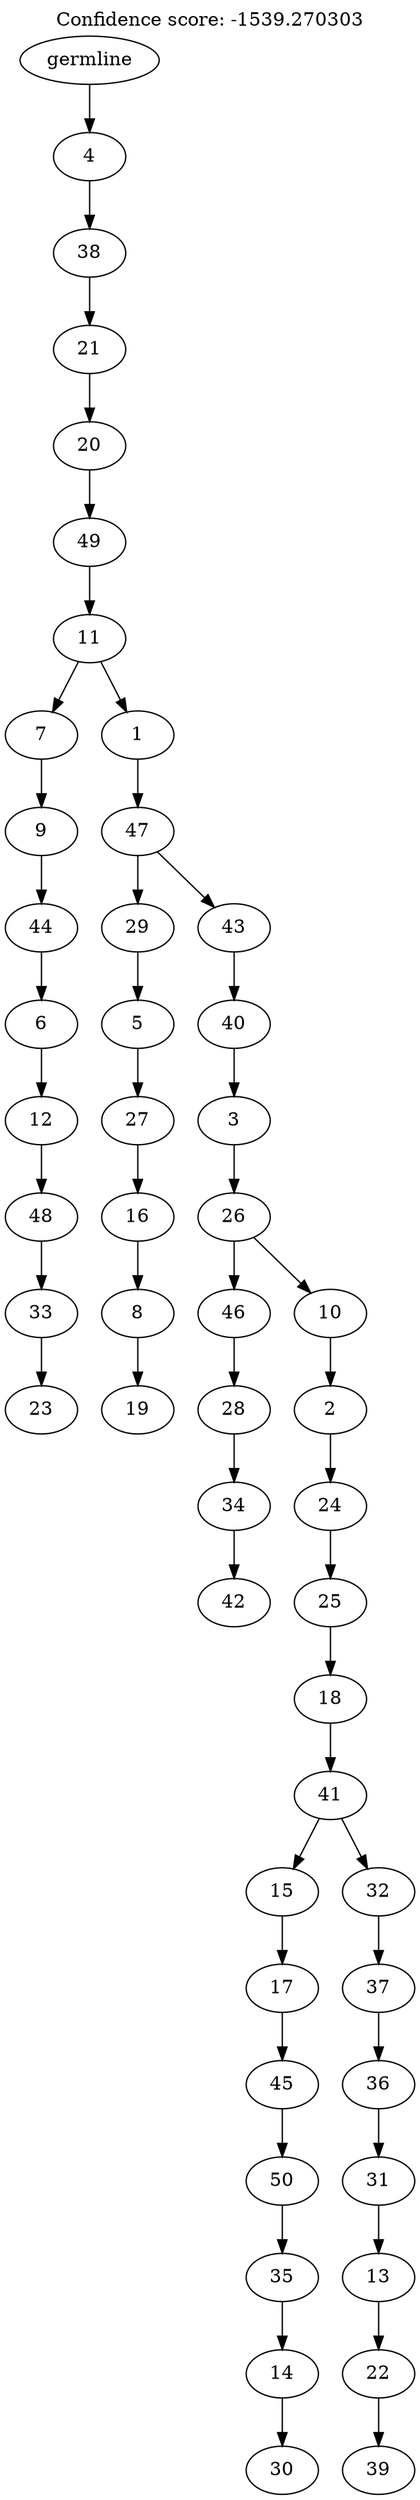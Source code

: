 digraph g {
	"49" -> "50";
	"50" [label="23"];
	"48" -> "49";
	"49" [label="33"];
	"47" -> "48";
	"48" [label="48"];
	"46" -> "47";
	"47" [label="12"];
	"45" -> "46";
	"46" [label="6"];
	"44" -> "45";
	"45" [label="44"];
	"43" -> "44";
	"44" [label="9"];
	"41" -> "42";
	"42" [label="19"];
	"40" -> "41";
	"41" [label="8"];
	"39" -> "40";
	"40" [label="16"];
	"38" -> "39";
	"39" [label="27"];
	"37" -> "38";
	"38" [label="5"];
	"35" -> "36";
	"36" [label="42"];
	"34" -> "35";
	"35" [label="34"];
	"33" -> "34";
	"34" [label="28"];
	"31" -> "32";
	"32" [label="30"];
	"30" -> "31";
	"31" [label="14"];
	"29" -> "30";
	"30" [label="35"];
	"28" -> "29";
	"29" [label="50"];
	"27" -> "28";
	"28" [label="45"];
	"26" -> "27";
	"27" [label="17"];
	"24" -> "25";
	"25" [label="39"];
	"23" -> "24";
	"24" [label="22"];
	"22" -> "23";
	"23" [label="13"];
	"21" -> "22";
	"22" [label="31"];
	"20" -> "21";
	"21" [label="36"];
	"19" -> "20";
	"20" [label="37"];
	"18" -> "19";
	"19" [label="32"];
	"18" -> "26";
	"26" [label="15"];
	"17" -> "18";
	"18" [label="41"];
	"16" -> "17";
	"17" [label="18"];
	"15" -> "16";
	"16" [label="25"];
	"14" -> "15";
	"15" [label="24"];
	"13" -> "14";
	"14" [label="2"];
	"12" -> "13";
	"13" [label="10"];
	"12" -> "33";
	"33" [label="46"];
	"11" -> "12";
	"12" [label="26"];
	"10" -> "11";
	"11" [label="3"];
	"9" -> "10";
	"10" [label="40"];
	"8" -> "9";
	"9" [label="43"];
	"8" -> "37";
	"37" [label="29"];
	"7" -> "8";
	"8" [label="47"];
	"6" -> "7";
	"7" [label="1"];
	"6" -> "43";
	"43" [label="7"];
	"5" -> "6";
	"6" [label="11"];
	"4" -> "5";
	"5" [label="49"];
	"3" -> "4";
	"4" [label="20"];
	"2" -> "3";
	"3" [label="21"];
	"1" -> "2";
	"2" [label="38"];
	"0" -> "1";
	"1" [label="4"];
	"0" [label="germline"];
	labelloc="t";
	label="Confidence score: -1539.270303";
}
